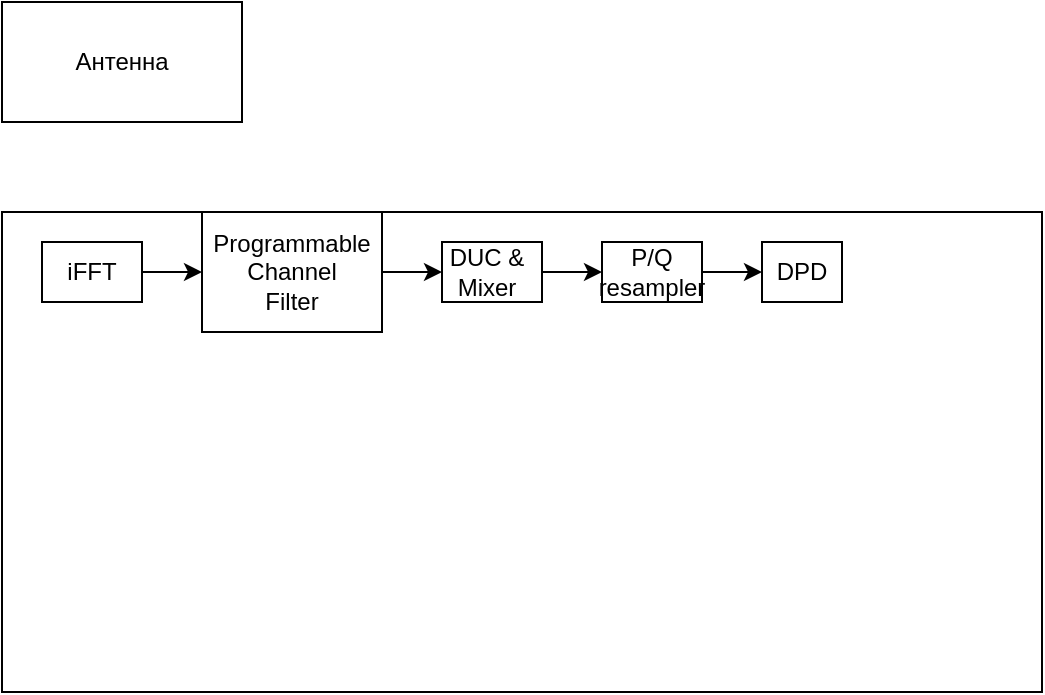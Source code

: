 <mxfile version="26.0.8">
  <diagram name="Страница — 1" id="AFWYC8pL8vRz5wajWs5p">
    <mxGraphModel dx="334" dy="1361" grid="1" gridSize="10" guides="1" tooltips="1" connect="1" arrows="1" fold="1" page="1" pageScale="1" pageWidth="827" pageHeight="1169" math="0" shadow="0">
      <root>
        <mxCell id="0" />
        <mxCell id="1" parent="0" />
        <mxCell id="8HPSa5ATCsyHZr1YajdJ-1" value="" style="rounded=0;whiteSpace=wrap;html=1;" vertex="1" parent="1">
          <mxGeometry x="120" y="-500" width="120" height="60" as="geometry" />
        </mxCell>
        <mxCell id="8HPSa5ATCsyHZr1YajdJ-2" value="Антенна" style="text;html=1;align=center;verticalAlign=middle;whiteSpace=wrap;rounded=0;" vertex="1" parent="1">
          <mxGeometry x="150" y="-495" width="60" height="50" as="geometry" />
        </mxCell>
        <mxCell id="8HPSa5ATCsyHZr1YajdJ-3" value="" style="rounded=0;whiteSpace=wrap;html=1;" vertex="1" parent="1">
          <mxGeometry x="120" y="-395" width="520" height="240" as="geometry" />
        </mxCell>
        <mxCell id="8HPSa5ATCsyHZr1YajdJ-4" value="" style="rounded=0;whiteSpace=wrap;html=1;" vertex="1" parent="1">
          <mxGeometry x="140" y="-380" width="50" height="30" as="geometry" />
        </mxCell>
        <mxCell id="8HPSa5ATCsyHZr1YajdJ-9" value="" style="edgeStyle=orthogonalEdgeStyle;rounded=0;orthogonalLoop=1;jettySize=auto;html=1;entryX=0;entryY=0.5;entryDx=0;entryDy=0;" edge="1" parent="1" target="8HPSa5ATCsyHZr1YajdJ-6">
          <mxGeometry relative="1" as="geometry">
            <mxPoint x="190" y="-365" as="sourcePoint" />
          </mxGeometry>
        </mxCell>
        <mxCell id="8HPSa5ATCsyHZr1YajdJ-5" value="iFFT" style="text;html=1;align=center;verticalAlign=middle;whiteSpace=wrap;rounded=0;" vertex="1" parent="1">
          <mxGeometry x="135" y="-380" width="60" height="30" as="geometry" />
        </mxCell>
        <mxCell id="8HPSa5ATCsyHZr1YajdJ-10" style="edgeStyle=orthogonalEdgeStyle;rounded=0;orthogonalLoop=1;jettySize=auto;html=1;exitX=1;exitY=0.5;exitDx=0;exitDy=0;entryX=0;entryY=0.5;entryDx=0;entryDy=0;" edge="1" parent="1" source="8HPSa5ATCsyHZr1YajdJ-6" target="8HPSa5ATCsyHZr1YajdJ-8">
          <mxGeometry relative="1" as="geometry" />
        </mxCell>
        <mxCell id="8HPSa5ATCsyHZr1YajdJ-6" value="" style="rounded=0;whiteSpace=wrap;html=1;" vertex="1" parent="1">
          <mxGeometry x="220" y="-395" width="90" height="60" as="geometry" />
        </mxCell>
        <mxCell id="8HPSa5ATCsyHZr1YajdJ-7" value="Programmable&lt;div&gt;Channel&lt;/div&gt;&lt;div&gt;Filter&lt;/div&gt;" style="text;html=1;align=center;verticalAlign=middle;whiteSpace=wrap;rounded=0;" vertex="1" parent="1">
          <mxGeometry x="235" y="-380" width="60" height="30" as="geometry" />
        </mxCell>
        <mxCell id="8HPSa5ATCsyHZr1YajdJ-23" value="" style="edgeStyle=orthogonalEdgeStyle;rounded=0;orthogonalLoop=1;jettySize=auto;html=1;entryX=0;entryY=0.5;entryDx=0;entryDy=0;" edge="1" parent="1" source="8HPSa5ATCsyHZr1YajdJ-8" target="8HPSa5ATCsyHZr1YajdJ-12">
          <mxGeometry relative="1" as="geometry" />
        </mxCell>
        <mxCell id="8HPSa5ATCsyHZr1YajdJ-8" value="" style="rounded=0;whiteSpace=wrap;html=1;" vertex="1" parent="1">
          <mxGeometry x="340" y="-380" width="50" height="30" as="geometry" />
        </mxCell>
        <mxCell id="8HPSa5ATCsyHZr1YajdJ-11" value="DUC &amp;amp; Mixer" style="text;html=1;align=center;verticalAlign=middle;whiteSpace=wrap;rounded=0;" vertex="1" parent="1">
          <mxGeometry x="340" y="-380" width="45" height="30" as="geometry" />
        </mxCell>
        <mxCell id="8HPSa5ATCsyHZr1YajdJ-19" value="" style="edgeStyle=orthogonalEdgeStyle;rounded=0;orthogonalLoop=1;jettySize=auto;html=1;" edge="1" parent="1" source="8HPSa5ATCsyHZr1YajdJ-12" target="8HPSa5ATCsyHZr1YajdJ-15">
          <mxGeometry relative="1" as="geometry" />
        </mxCell>
        <mxCell id="8HPSa5ATCsyHZr1YajdJ-12" value="" style="rounded=0;whiteSpace=wrap;html=1;" vertex="1" parent="1">
          <mxGeometry x="420" y="-380" width="50" height="30" as="geometry" />
        </mxCell>
        <mxCell id="8HPSa5ATCsyHZr1YajdJ-13" value="P/Q&lt;div&gt;resampler&lt;/div&gt;" style="text;html=1;align=center;verticalAlign=middle;whiteSpace=wrap;rounded=0;" vertex="1" parent="1">
          <mxGeometry x="415" y="-380" width="60" height="30" as="geometry" />
        </mxCell>
        <mxCell id="8HPSa5ATCsyHZr1YajdJ-14" value="" style="rounded=0;whiteSpace=wrap;html=1;" vertex="1" parent="1">
          <mxGeometry x="500" y="-380" width="40" height="30" as="geometry" />
        </mxCell>
        <mxCell id="8HPSa5ATCsyHZr1YajdJ-15" value="DPD" style="text;html=1;align=center;verticalAlign=middle;whiteSpace=wrap;rounded=0;" vertex="1" parent="1">
          <mxGeometry x="500" y="-375" width="40" height="20" as="geometry" />
        </mxCell>
      </root>
    </mxGraphModel>
  </diagram>
</mxfile>

